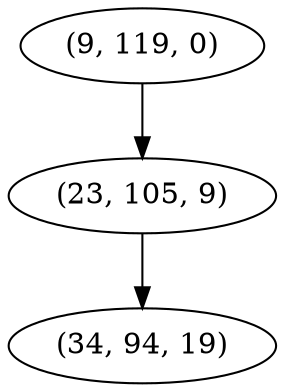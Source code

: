 digraph tree {
    "(9, 119, 0)";
    "(23, 105, 9)";
    "(34, 94, 19)";
    "(9, 119, 0)" -> "(23, 105, 9)";
    "(23, 105, 9)" -> "(34, 94, 19)";
}
